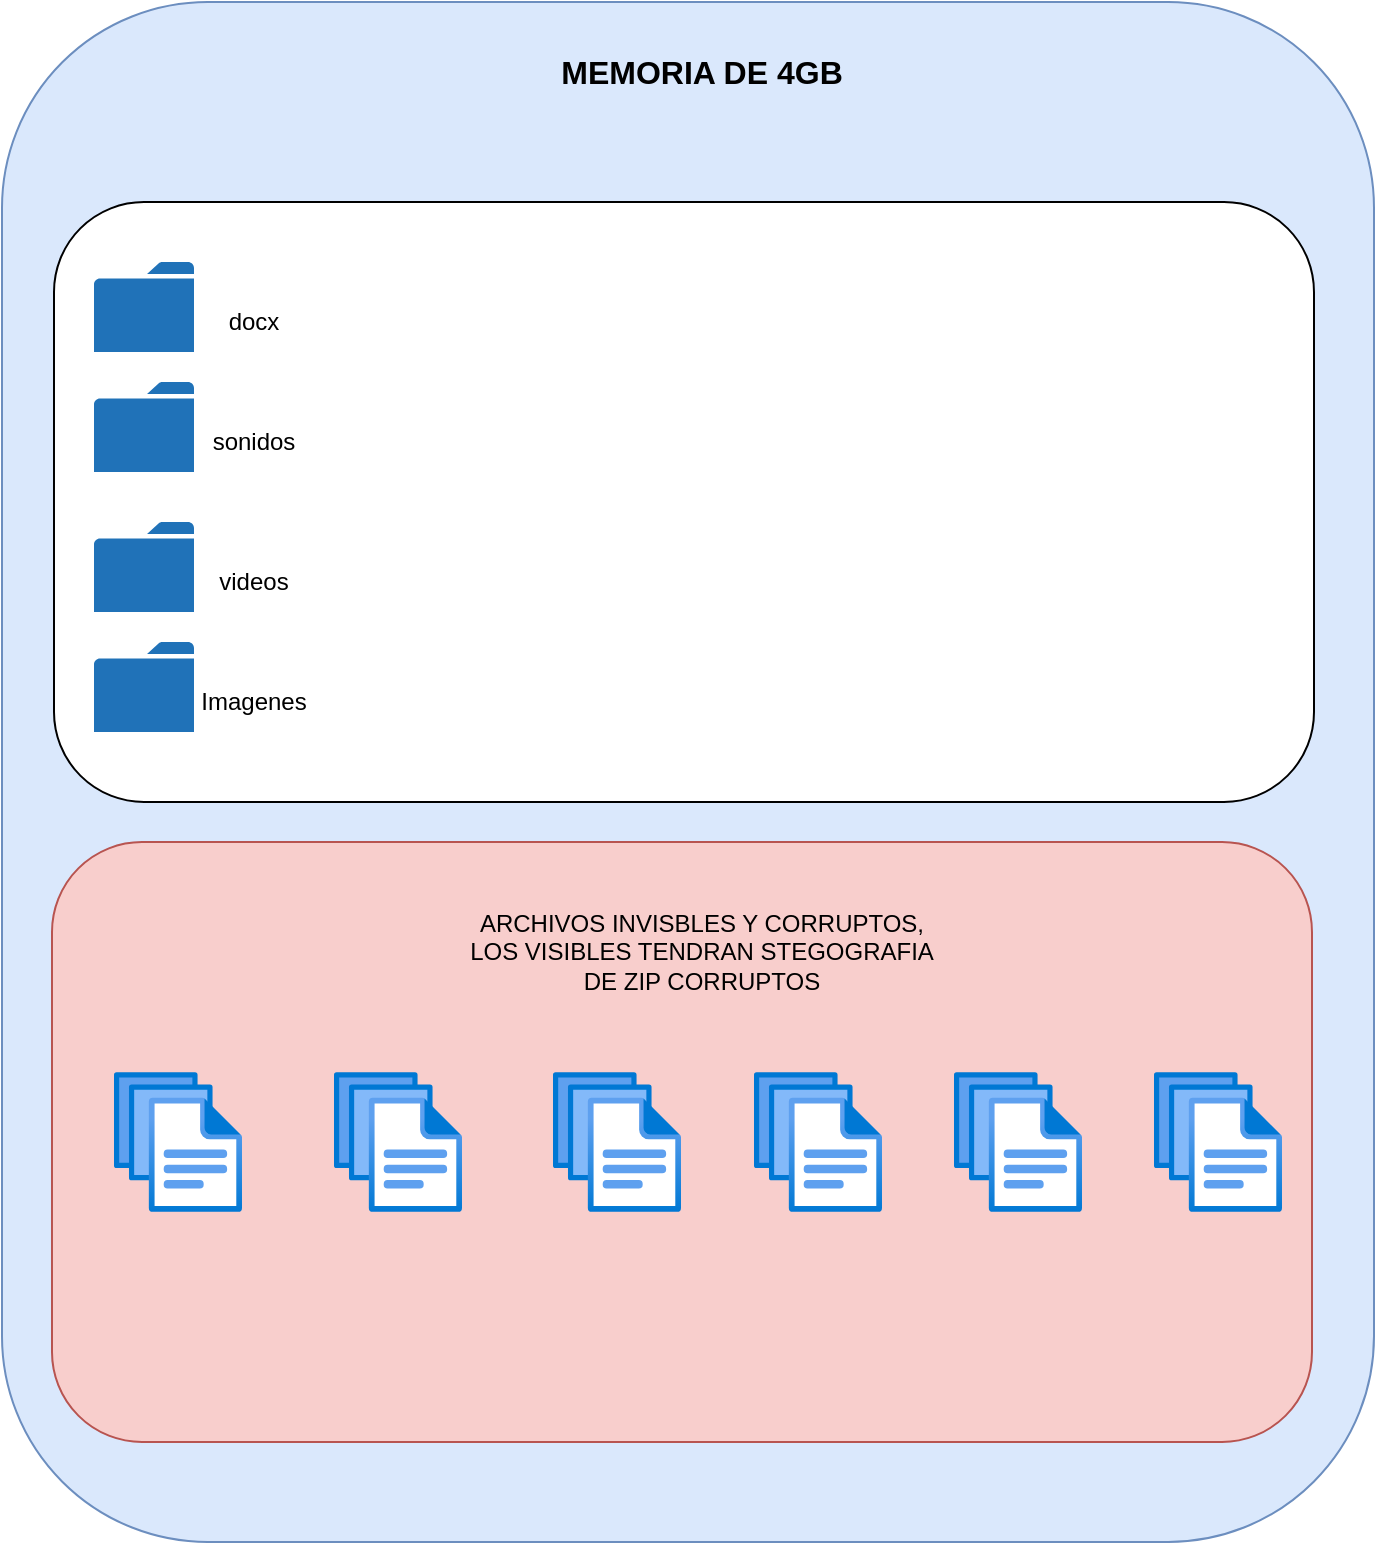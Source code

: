 <mxfile version="24.7.17">
  <diagram name="Página-1" id="a9QsAFOw-EEKxXcLdqP8">
    <mxGraphModel dx="1050" dy="549" grid="1" gridSize="10" guides="1" tooltips="1" connect="1" arrows="1" fold="1" page="1" pageScale="1" pageWidth="827" pageHeight="1169" math="0" shadow="0">
      <root>
        <mxCell id="0" />
        <mxCell id="1" parent="0" />
        <mxCell id="cFiiZ3tAKftz7L2f68a2-19" value="" style="rounded=1;whiteSpace=wrap;html=1;fillColor=#dae8fc;strokeColor=#6c8ebf;" parent="1" vertex="1">
          <mxGeometry x="74" y="120" width="686" height="770" as="geometry" />
        </mxCell>
        <mxCell id="cFiiZ3tAKftz7L2f68a2-3" value="" style="rounded=1;whiteSpace=wrap;html=1;" parent="1" vertex="1">
          <mxGeometry x="100" y="220" width="630" height="300" as="geometry" />
        </mxCell>
        <mxCell id="cFiiZ3tAKftz7L2f68a2-4" value="" style="rounded=1;whiteSpace=wrap;html=1;fillColor=#f8cecc;strokeColor=#b85450;" parent="1" vertex="1">
          <mxGeometry x="99" y="540" width="630" height="300" as="geometry" />
        </mxCell>
        <mxCell id="cFiiZ3tAKftz7L2f68a2-5" value="" style="image;aspect=fixed;html=1;points=[];align=center;fontSize=12;image=img/lib/azure2/general/Files.svg;" parent="1" vertex="1">
          <mxGeometry x="130" y="655" width="64" height="70" as="geometry" />
        </mxCell>
        <mxCell id="cFiiZ3tAKftz7L2f68a2-6" value="" style="image;aspect=fixed;html=1;points=[];align=center;fontSize=12;image=img/lib/azure2/general/Files.svg;" parent="1" vertex="1">
          <mxGeometry x="240" y="655" width="64" height="70" as="geometry" />
        </mxCell>
        <mxCell id="cFiiZ3tAKftz7L2f68a2-7" value="" style="image;aspect=fixed;html=1;points=[];align=center;fontSize=12;image=img/lib/azure2/general/Files.svg;" parent="1" vertex="1">
          <mxGeometry x="349.5" y="655" width="64" height="70" as="geometry" />
        </mxCell>
        <mxCell id="cFiiZ3tAKftz7L2f68a2-8" value="" style="image;aspect=fixed;html=1;points=[];align=center;fontSize=12;image=img/lib/azure2/general/Files.svg;" parent="1" vertex="1">
          <mxGeometry x="450" y="655" width="64" height="70" as="geometry" />
        </mxCell>
        <mxCell id="cFiiZ3tAKftz7L2f68a2-9" value="" style="image;aspect=fixed;html=1;points=[];align=center;fontSize=12;image=img/lib/azure2/general/Files.svg;" parent="1" vertex="1">
          <mxGeometry x="550" y="655" width="64" height="70" as="geometry" />
        </mxCell>
        <mxCell id="cFiiZ3tAKftz7L2f68a2-10" value="" style="image;aspect=fixed;html=1;points=[];align=center;fontSize=12;image=img/lib/azure2/general/Files.svg;" parent="1" vertex="1">
          <mxGeometry x="650" y="655" width="64" height="70" as="geometry" />
        </mxCell>
        <mxCell id="cFiiZ3tAKftz7L2f68a2-11" value="ARCHIVOS INVISBLES Y CORRUPTOS, LOS VISIBLES TENDRAN STEGOGRAFIA DE ZIP CORRUPTOS" style="text;html=1;align=center;verticalAlign=middle;whiteSpace=wrap;rounded=0;" parent="1" vertex="1">
          <mxGeometry x="304" y="560" width="240" height="70" as="geometry" />
        </mxCell>
        <mxCell id="cFiiZ3tAKftz7L2f68a2-15" value="" style="sketch=0;pointerEvents=1;shadow=0;dashed=0;html=1;strokeColor=none;labelPosition=center;verticalLabelPosition=bottom;verticalAlign=top;outlineConnect=0;align=center;shape=mxgraph.office.concepts.folder;fillColor=#2072B8;" parent="1" vertex="1">
          <mxGeometry x="120" y="250" width="50" height="45" as="geometry" />
        </mxCell>
        <mxCell id="cFiiZ3tAKftz7L2f68a2-16" value="" style="sketch=0;pointerEvents=1;shadow=0;dashed=0;html=1;strokeColor=none;labelPosition=center;verticalLabelPosition=bottom;verticalAlign=top;outlineConnect=0;align=center;shape=mxgraph.office.concepts.folder;fillColor=#2072B8;" parent="1" vertex="1">
          <mxGeometry x="120" y="310" width="50" height="45" as="geometry" />
        </mxCell>
        <mxCell id="cFiiZ3tAKftz7L2f68a2-17" value="" style="sketch=0;pointerEvents=1;shadow=0;dashed=0;html=1;strokeColor=none;labelPosition=center;verticalLabelPosition=bottom;verticalAlign=top;outlineConnect=0;align=center;shape=mxgraph.office.concepts.folder;fillColor=#2072B8;" parent="1" vertex="1">
          <mxGeometry x="120" y="380" width="50" height="45" as="geometry" />
        </mxCell>
        <mxCell id="cFiiZ3tAKftz7L2f68a2-18" value="" style="sketch=0;pointerEvents=1;shadow=0;dashed=0;html=1;strokeColor=none;labelPosition=center;verticalLabelPosition=bottom;verticalAlign=top;outlineConnect=0;align=center;shape=mxgraph.office.concepts.folder;fillColor=#2072B8;" parent="1" vertex="1">
          <mxGeometry x="120" y="440" width="50" height="45" as="geometry" />
        </mxCell>
        <mxCell id="cFiiZ3tAKftz7L2f68a2-20" value="&lt;font style=&quot;font-size: 16px;&quot;&gt;&lt;b&gt;MEMORIA DE 4GB&lt;/b&gt;&lt;/font&gt;" style="text;html=1;align=center;verticalAlign=middle;whiteSpace=wrap;rounded=0;" parent="1" vertex="1">
          <mxGeometry x="341" y="140" width="166" height="30" as="geometry" />
        </mxCell>
        <mxCell id="cq3hUIsNwpkFHWxiRQQl-1" value="Imagenes" style="text;html=1;align=center;verticalAlign=middle;whiteSpace=wrap;rounded=0;" vertex="1" parent="1">
          <mxGeometry x="170" y="455" width="60" height="30" as="geometry" />
        </mxCell>
        <mxCell id="cq3hUIsNwpkFHWxiRQQl-2" value="vide&lt;span style=&quot;color: rgba(0, 0, 0, 0); font-family: monospace; font-size: 0px; text-align: start; text-wrap: nowrap;&quot;&gt;%3CmxGraphModel%3E%3Croot%3E%3CmxCell%20id%3D%220%22%2F%3E%3CmxCell%20id%3D%221%22%20parent%3D%220%22%2F%3E%3CmxCell%20id%3D%222%22%20value%3D%22Imagenes%22%20style%3D%22text%3Bhtml%3D1%3Balign%3Dcenter%3BverticalAlign%3Dmiddle%3BwhiteSpace%3Dwrap%3Brounded%3D0%3B%22%20vertex%3D%221%22%20parent%3D%221%22%3E%3CmxGeometry%20x%3D%22170%22%20y%3D%22455%22%20width%3D%2260%22%20height%3D%2230%22%20as%3D%22geometry%22%2F%3E%3C%2FmxCell%3E%3C%2Froot%3E%3C%2FmxGraphModel%3E&lt;/span&gt;os" style="text;html=1;align=center;verticalAlign=middle;whiteSpace=wrap;rounded=0;" vertex="1" parent="1">
          <mxGeometry x="170" y="395" width="60" height="30" as="geometry" />
        </mxCell>
        <mxCell id="cq3hUIsNwpkFHWxiRQQl-3" value="sonidos" style="text;html=1;align=center;verticalAlign=middle;whiteSpace=wrap;rounded=0;" vertex="1" parent="1">
          <mxGeometry x="170" y="325" width="60" height="30" as="geometry" />
        </mxCell>
        <mxCell id="cq3hUIsNwpkFHWxiRQQl-4" value="docx" style="text;html=1;align=center;verticalAlign=middle;whiteSpace=wrap;rounded=0;" vertex="1" parent="1">
          <mxGeometry x="170" y="265" width="60" height="30" as="geometry" />
        </mxCell>
      </root>
    </mxGraphModel>
  </diagram>
</mxfile>

